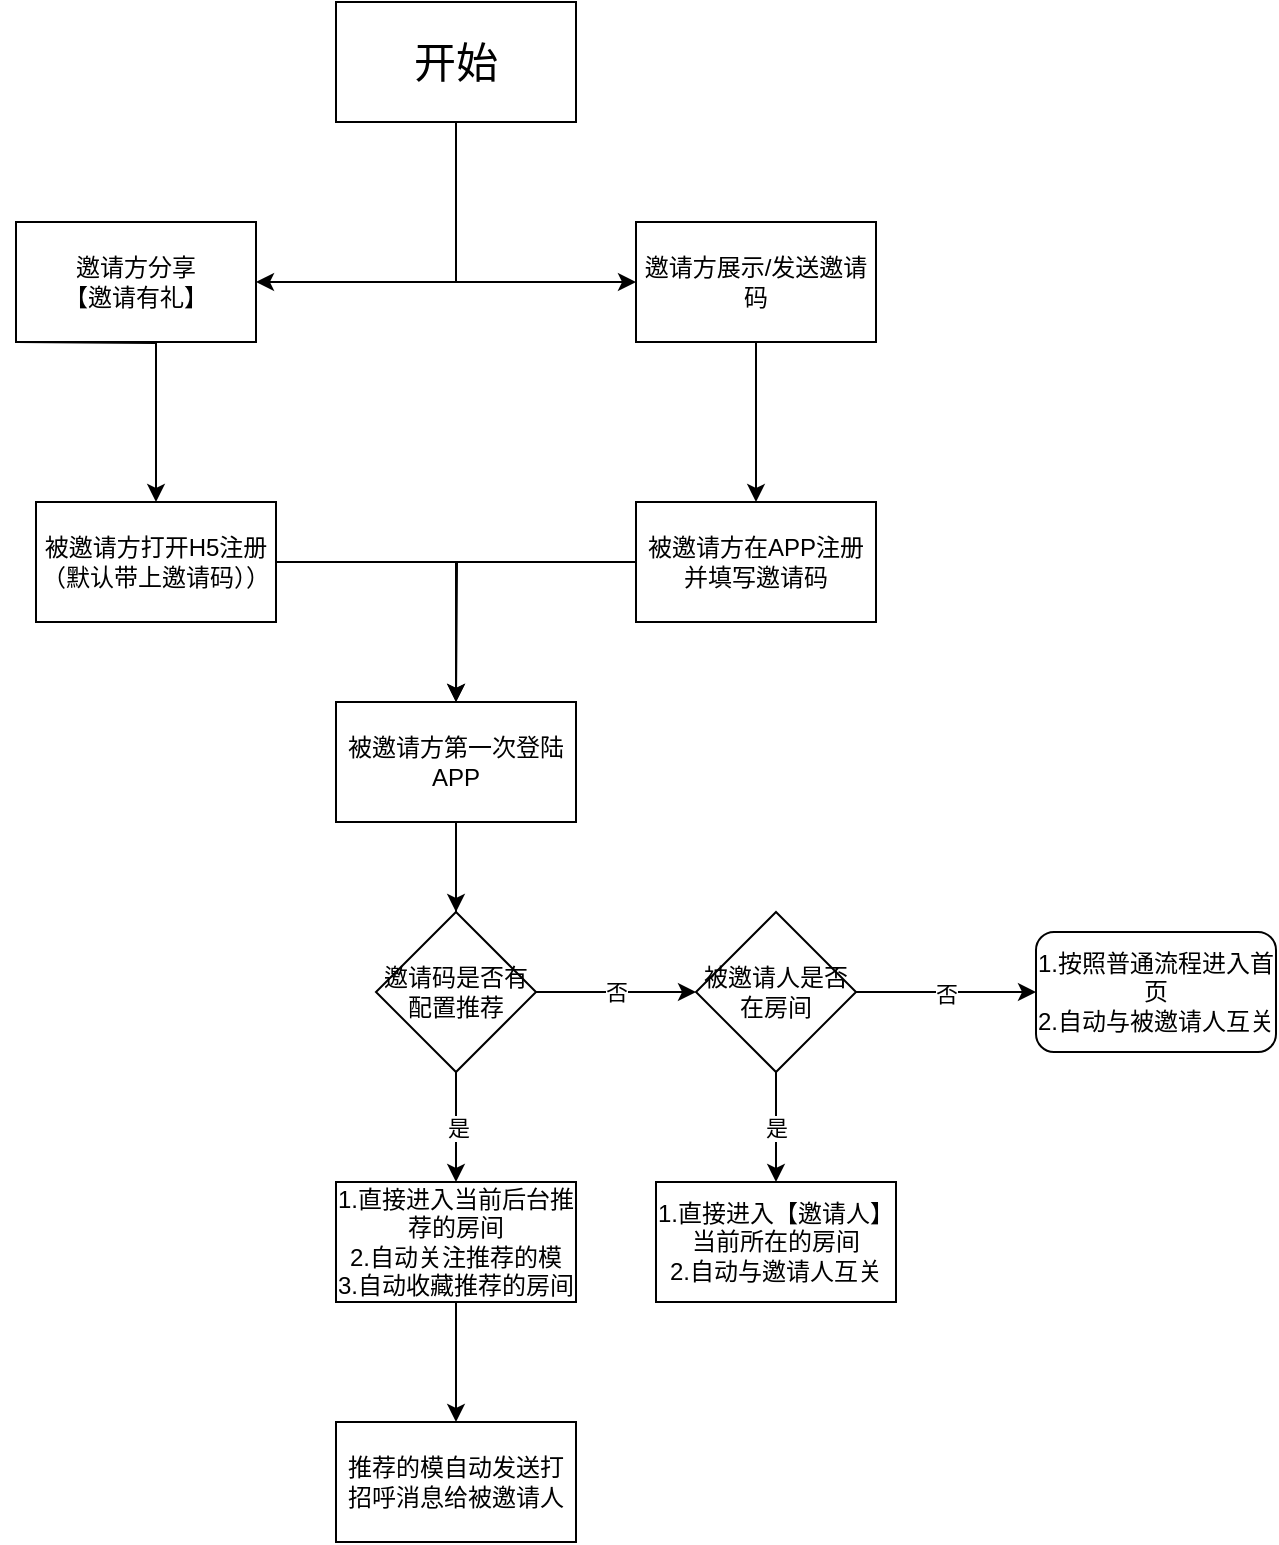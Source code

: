 <mxfile version="13.1.14" type="github">
  <diagram id="atfw4yTlGEC_8IFpaKJd" name="Page-1">
    <mxGraphModel dx="1422" dy="762" grid="1" gridSize="10" guides="1" tooltips="1" connect="1" arrows="1" fold="1" page="1" pageScale="1" pageWidth="827" pageHeight="1169" math="0" shadow="0">
      <root>
        <mxCell id="0" />
        <mxCell id="1" parent="0" />
        <mxCell id="1arrUORrPNozQ6z-2xyQ-1" value="&lt;font style=&quot;font-size: 21px&quot;&gt;开始&lt;/font&gt;" style="rounded=0;whiteSpace=wrap;html=1;" parent="1" vertex="1">
          <mxGeometry x="290" y="50" width="120" height="60" as="geometry" />
        </mxCell>
        <mxCell id="1arrUORrPNozQ6z-2xyQ-3" value="" style="endArrow=none;html=1;entryX=0.5;entryY=1;entryDx=0;entryDy=0;" parent="1" target="1arrUORrPNozQ6z-2xyQ-1" edge="1">
          <mxGeometry width="50" height="50" relative="1" as="geometry">
            <mxPoint x="350" y="190" as="sourcePoint" />
            <mxPoint x="390" y="370" as="targetPoint" />
          </mxGeometry>
        </mxCell>
        <mxCell id="1arrUORrPNozQ6z-2xyQ-4" value="邀请方分享&lt;br&gt;【邀请有礼】" style="rounded=0;whiteSpace=wrap;html=1;" parent="1" vertex="1">
          <mxGeometry x="130" y="160" width="120" height="60" as="geometry" />
        </mxCell>
        <mxCell id="1arrUORrPNozQ6z-2xyQ-7" value="" style="edgeStyle=orthogonalEdgeStyle;rounded=0;orthogonalLoop=1;jettySize=auto;html=1;" parent="1" source="1arrUORrPNozQ6z-2xyQ-5" target="1arrUORrPNozQ6z-2xyQ-6" edge="1">
          <mxGeometry relative="1" as="geometry" />
        </mxCell>
        <mxCell id="1arrUORrPNozQ6z-2xyQ-5" value="邀请方展示/发送邀请码" style="rounded=0;whiteSpace=wrap;html=1;" parent="1" vertex="1">
          <mxGeometry x="440" y="160" width="120" height="60" as="geometry" />
        </mxCell>
        <mxCell id="1arrUORrPNozQ6z-2xyQ-16" value="" style="edgeStyle=orthogonalEdgeStyle;rounded=0;orthogonalLoop=1;jettySize=auto;html=1;" parent="1" source="1arrUORrPNozQ6z-2xyQ-6" target="1arrUORrPNozQ6z-2xyQ-15" edge="1">
          <mxGeometry relative="1" as="geometry" />
        </mxCell>
        <mxCell id="1arrUORrPNozQ6z-2xyQ-6" value="被邀请方在APP注册并填写邀请码" style="rounded=0;whiteSpace=wrap;html=1;" parent="1" vertex="1">
          <mxGeometry x="440" y="300" width="120" height="60" as="geometry" />
        </mxCell>
        <mxCell id="1arrUORrPNozQ6z-2xyQ-20" value="" style="edgeStyle=orthogonalEdgeStyle;rounded=0;orthogonalLoop=1;jettySize=auto;html=1;" parent="1" source="1arrUORrPNozQ6z-2xyQ-21" edge="1">
          <mxGeometry relative="1" as="geometry">
            <mxPoint x="350" y="540" as="targetPoint" />
          </mxGeometry>
        </mxCell>
        <mxCell id="1arrUORrPNozQ6z-2xyQ-15" value="被邀请方第一次登陆APP" style="rounded=0;whiteSpace=wrap;html=1;" parent="1" vertex="1">
          <mxGeometry x="290" y="400" width="120" height="60" as="geometry" />
        </mxCell>
        <mxCell id="1arrUORrPNozQ6z-2xyQ-8" value="" style="endArrow=classic;startArrow=classic;html=1;entryX=0;entryY=0.5;entryDx=0;entryDy=0;exitX=1;exitY=0.5;exitDx=0;exitDy=0;" parent="1" source="1arrUORrPNozQ6z-2xyQ-4" target="1arrUORrPNozQ6z-2xyQ-5" edge="1">
          <mxGeometry width="50" height="50" relative="1" as="geometry">
            <mxPoint x="340" y="420" as="sourcePoint" />
            <mxPoint x="390" y="370" as="targetPoint" />
            <Array as="points">
              <mxPoint x="350" y="190" />
            </Array>
          </mxGeometry>
        </mxCell>
        <mxCell id="1arrUORrPNozQ6z-2xyQ-9" value="" style="edgeStyle=orthogonalEdgeStyle;rounded=0;orthogonalLoop=1;jettySize=auto;html=1;" parent="1" target="1arrUORrPNozQ6z-2xyQ-10" edge="1">
          <mxGeometry relative="1" as="geometry">
            <mxPoint x="130" y="220" as="sourcePoint" />
          </mxGeometry>
        </mxCell>
        <mxCell id="1arrUORrPNozQ6z-2xyQ-18" value="" style="edgeStyle=orthogonalEdgeStyle;rounded=0;orthogonalLoop=1;jettySize=auto;html=1;" parent="1" source="1arrUORrPNozQ6z-2xyQ-10" edge="1">
          <mxGeometry relative="1" as="geometry">
            <mxPoint x="350" y="400" as="targetPoint" />
          </mxGeometry>
        </mxCell>
        <mxCell id="1arrUORrPNozQ6z-2xyQ-10" value="被邀请方打开H5注册（默认带上邀请码））" style="rounded=0;whiteSpace=wrap;html=1;" parent="1" vertex="1">
          <mxGeometry x="140" y="300" width="120" height="60" as="geometry" />
        </mxCell>
        <mxCell id="1arrUORrPNozQ6z-2xyQ-23" value="否" style="edgeStyle=orthogonalEdgeStyle;rounded=0;orthogonalLoop=1;jettySize=auto;html=1;" parent="1" source="1arrUORrPNozQ6z-2xyQ-21" target="1arrUORrPNozQ6z-2xyQ-22" edge="1">
          <mxGeometry relative="1" as="geometry" />
        </mxCell>
        <mxCell id="PQ6SdiA9I7aiqTy9rIvU-6" value="是" style="edgeStyle=orthogonalEdgeStyle;rounded=0;orthogonalLoop=1;jettySize=auto;html=1;" edge="1" parent="1" source="1arrUORrPNozQ6z-2xyQ-22">
          <mxGeometry relative="1" as="geometry">
            <mxPoint x="510" y="640" as="targetPoint" />
            <Array as="points">
              <mxPoint x="510" y="640" />
              <mxPoint x="510" y="640" />
            </Array>
          </mxGeometry>
        </mxCell>
        <mxCell id="PQ6SdiA9I7aiqTy9rIvU-9" value="否" style="edgeStyle=orthogonalEdgeStyle;rounded=0;orthogonalLoop=1;jettySize=auto;html=1;" edge="1" parent="1" source="1arrUORrPNozQ6z-2xyQ-22">
          <mxGeometry relative="1" as="geometry">
            <mxPoint x="640" y="545" as="targetPoint" />
          </mxGeometry>
        </mxCell>
        <mxCell id="1arrUORrPNozQ6z-2xyQ-22" value="被邀请人是否在房间" style="rhombus;whiteSpace=wrap;html=1;" parent="1" vertex="1">
          <mxGeometry x="470" y="505" width="80" height="80" as="geometry" />
        </mxCell>
        <mxCell id="1arrUORrPNozQ6z-2xyQ-26" value="是" style="edgeStyle=orthogonalEdgeStyle;rounded=0;orthogonalLoop=1;jettySize=auto;html=1;" parent="1" source="1arrUORrPNozQ6z-2xyQ-21" edge="1">
          <mxGeometry relative="1" as="geometry">
            <mxPoint x="350" y="640" as="targetPoint" />
          </mxGeometry>
        </mxCell>
        <mxCell id="1arrUORrPNozQ6z-2xyQ-21" value="邀请码是否有配置推荐" style="rhombus;whiteSpace=wrap;html=1;" parent="1" vertex="1">
          <mxGeometry x="310" y="505" width="80" height="80" as="geometry" />
        </mxCell>
        <mxCell id="1arrUORrPNozQ6z-2xyQ-24" value="" style="edgeStyle=orthogonalEdgeStyle;rounded=0;orthogonalLoop=1;jettySize=auto;html=1;" parent="1" source="1arrUORrPNozQ6z-2xyQ-15" target="1arrUORrPNozQ6z-2xyQ-21" edge="1">
          <mxGeometry relative="1" as="geometry">
            <mxPoint x="350" y="460" as="sourcePoint" />
            <mxPoint x="350" y="540" as="targetPoint" />
          </mxGeometry>
        </mxCell>
        <mxCell id="PQ6SdiA9I7aiqTy9rIvU-2" value="" style="edgeStyle=orthogonalEdgeStyle;rounded=0;orthogonalLoop=1;jettySize=auto;html=1;" edge="1" parent="1" source="1arrUORrPNozQ6z-2xyQ-27" target="PQ6SdiA9I7aiqTy9rIvU-1">
          <mxGeometry relative="1" as="geometry" />
        </mxCell>
        <mxCell id="1arrUORrPNozQ6z-2xyQ-27" value="1.直接进入当前后台推荐的房间&lt;br&gt;2.自动关注推荐的模&lt;br&gt;3.自动收藏推荐的房间" style="rounded=0;whiteSpace=wrap;html=1;imageAlign=right;" parent="1" vertex="1">
          <mxGeometry x="290" y="640" width="120" height="60" as="geometry" />
        </mxCell>
        <mxCell id="PQ6SdiA9I7aiqTy9rIvU-1" value="推荐的模自动发送打招呼消息给被邀请人" style="rounded=0;whiteSpace=wrap;html=1;" vertex="1" parent="1">
          <mxGeometry x="290" y="760" width="120" height="60" as="geometry" />
        </mxCell>
        <mxCell id="PQ6SdiA9I7aiqTy9rIvU-7" value="1.直接进入【邀请人】当前所在的房间&lt;br&gt;2.自动与邀请人互关" style="rounded=0;whiteSpace=wrap;html=1;" vertex="1" parent="1">
          <mxGeometry x="450" y="640" width="120" height="60" as="geometry" />
        </mxCell>
        <mxCell id="PQ6SdiA9I7aiqTy9rIvU-12" value="1.按照普通流程进入首页&lt;br&gt;2.自动与被邀请人互关" style="rounded=1;whiteSpace=wrap;html=1;" vertex="1" parent="1">
          <mxGeometry x="640" y="515" width="120" height="60" as="geometry" />
        </mxCell>
      </root>
    </mxGraphModel>
  </diagram>
</mxfile>
